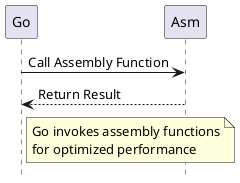 @startuml
hide footbox
participant Go as GoLanguage
participant Asm as Assembly
GoLanguage -> Assembly: Call Assembly Function
Assembly --> GoLanguage: Return Result
note right of GoLanguage
    Go invokes assembly functions
    for optimized performance
end note
@enduml
